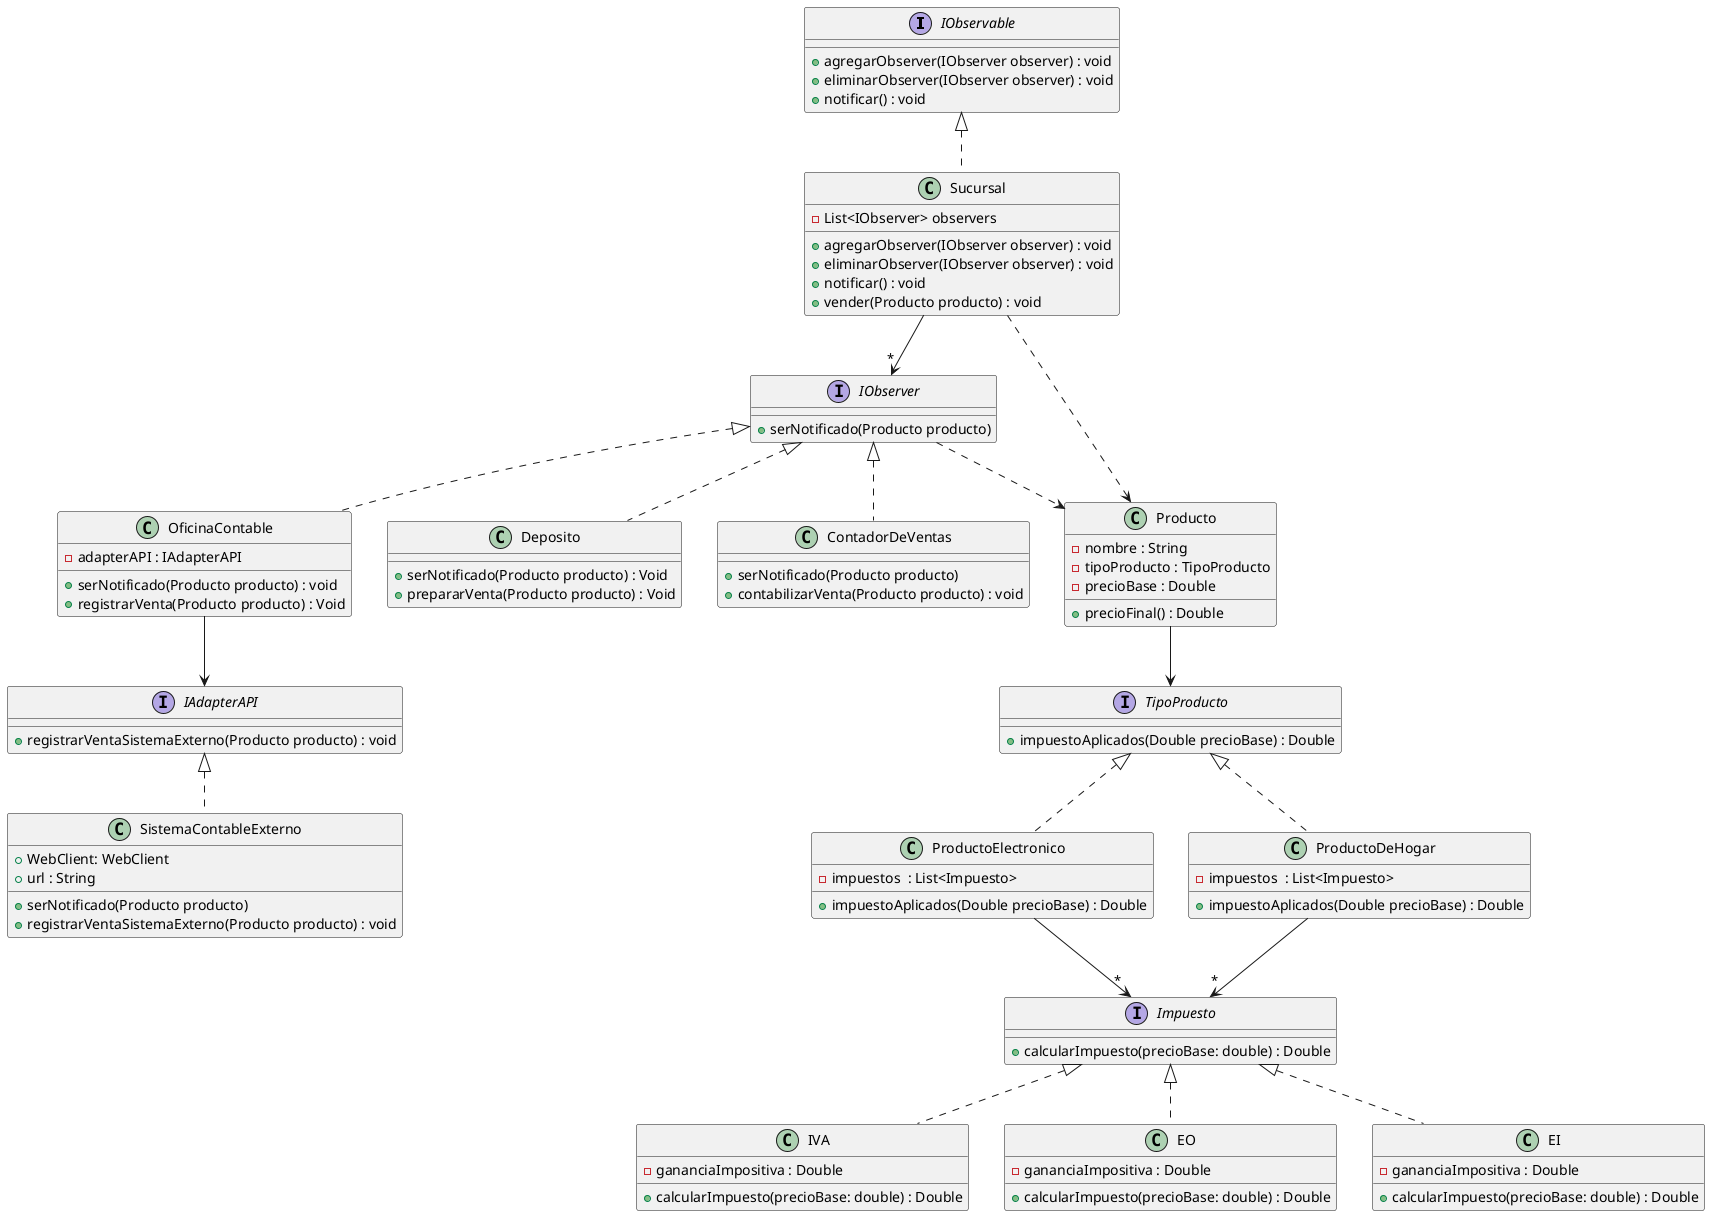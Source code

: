 @startuml

interface IObservable{
    + agregarObserver(IObserver observer) : void
    + eliminarObserver(IObserver observer) : void
    + notificar() : void
}

class Sucursal implements IObservable {
    - List<IObserver> observers
    + agregarObserver(IObserver observer) : void
    + eliminarObserver(IObserver observer) : void
    + notificar() : void
    + vender(Producto producto) : void
}

interface IObserver{
    + serNotificado(Producto producto)
}

interface IAdapterAPI{
    + registrarVentaSistemaExterno(Producto producto) : void
}


class OficinaContable implements IObserver{
    -adapterAPI : IAdapterAPI

    + serNotificado(Producto producto) : void
    + registrarVenta(Producto producto) : Void
}

class SistemaContableExterno implements IAdapterAPI{
    + WebClient: WebClient
    + url : String

    + serNotificado(Producto producto)
    + registrarVentaSistemaExterno(Producto producto) : void
}

class Deposito implements IObserver{

    + serNotificado(Producto producto) : Void
    + prepararVenta(Producto producto) : Void
}

class ContadorDeVentas implements IObserver{

    + serNotificado(Producto producto)
    + contabilizarVenta(Producto producto) : void
}

class Producto {
    - nombre : String
    - tipoProducto : TipoProducto
    - precioBase : Double

    + precioFinal() : Double
}


interface TipoProducto {

    + impuestoAplicados(Double precioBase) : Double

}

class ProductoElectronico implements TipoProducto{
    - impuestos  : List<Impuesto>

    + impuestoAplicados(Double precioBase) : Double

}


class ProductoDeHogar implements TipoProducto{
    - impuestos  : List<Impuesto>

    + impuestoAplicados(Double precioBase) : Double
}

interface Impuesto{
    + calcularImpuesto(precioBase: double) : Double
}

class IVA  implements Impuesto{
    - gananciaImpositiva : Double


    + calcularImpuesto(precioBase: double) : Double

}

class EO implements Impuesto {
    - gananciaImpositiva : Double

    + calcularImpuesto(precioBase: double) : Double

}

class EI implements Impuesto{
    - gananciaImpositiva : Double

    + calcularImpuesto(precioBase: double) : Double
}

Sucursal --> "*" IObserver
Producto --> TipoProducto
ProductoDeHogar --> "*" Impuesto
ProductoElectronico --> "*" Impuesto
OficinaContable --> IAdapterAPI
Sucursal ..> Producto
IObserver ..> Producto
@enduml